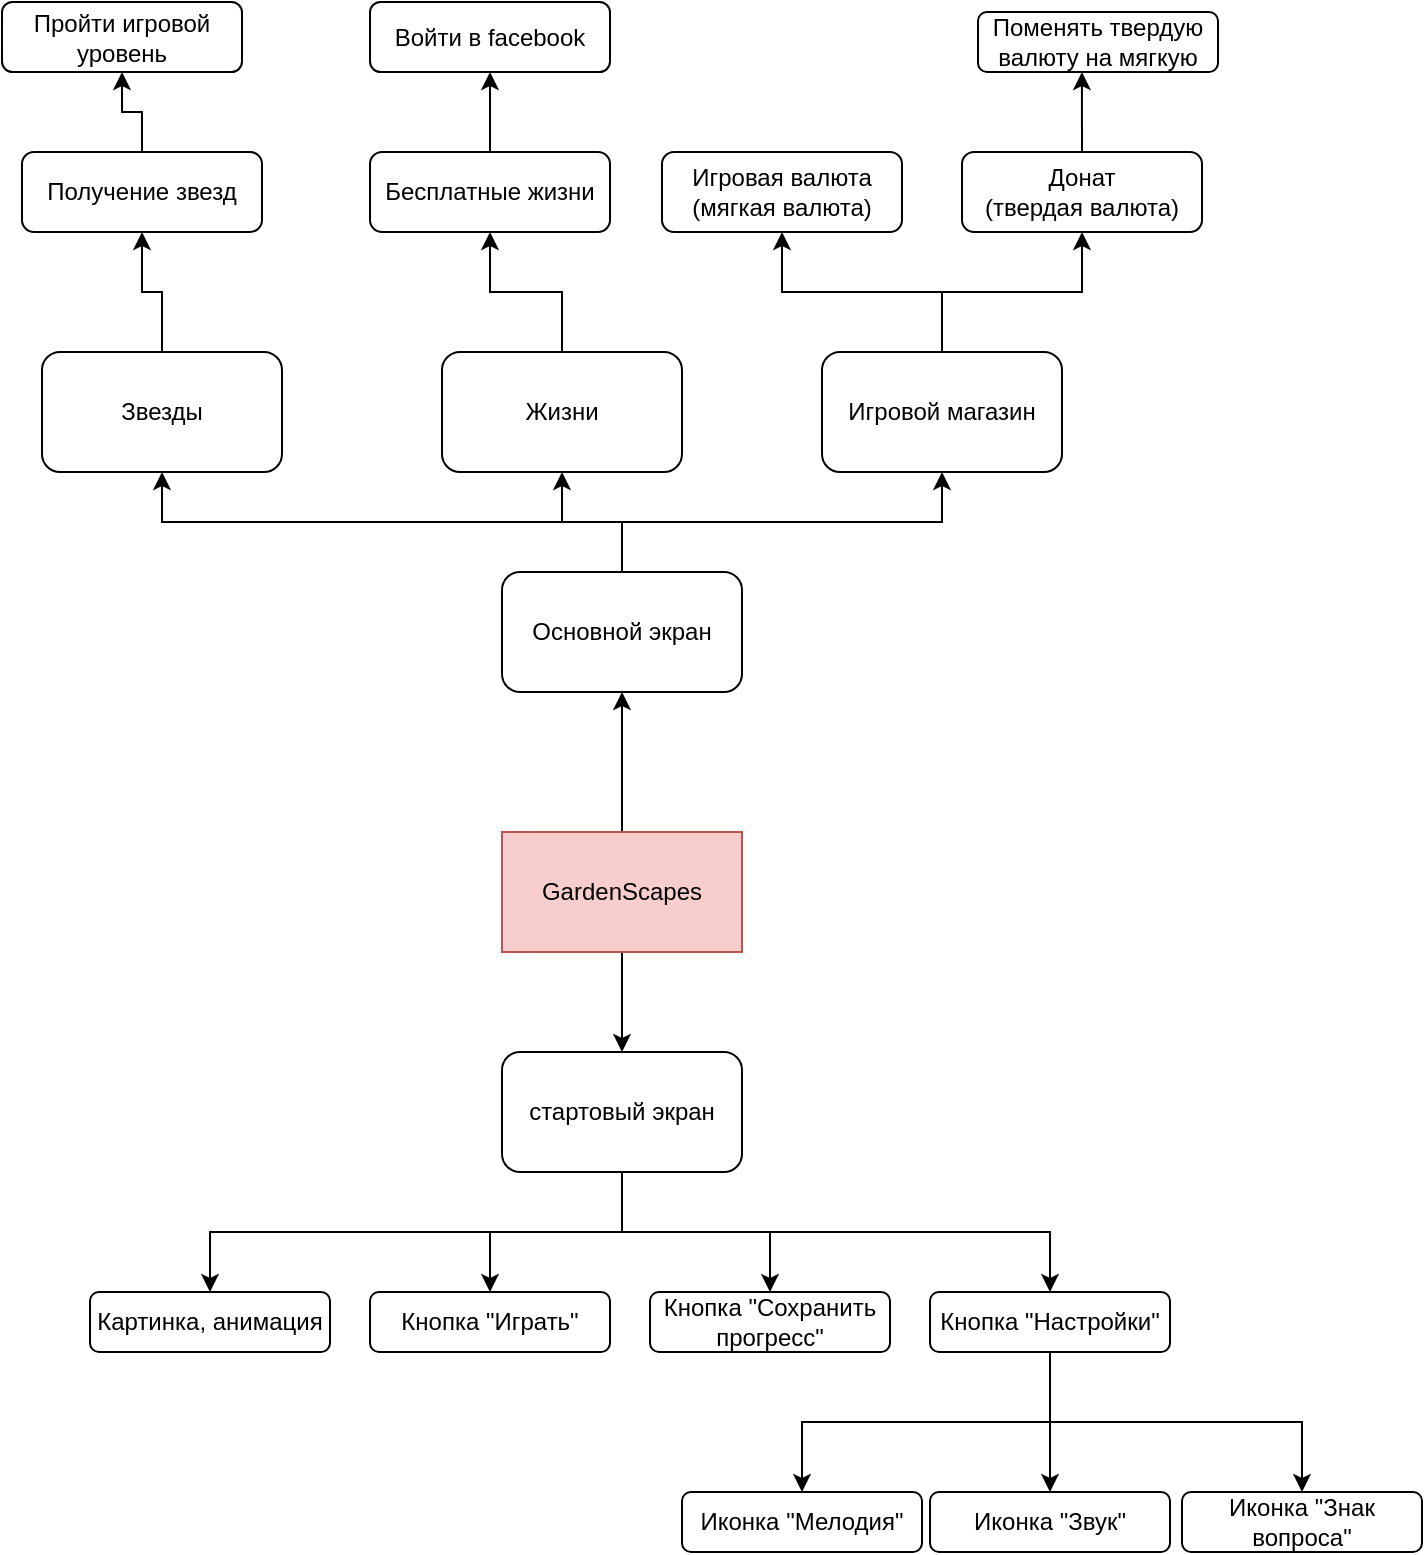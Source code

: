 <mxfile version="15.9.4" type="github">
  <diagram id="iWnDrWGRgJdqHLs7Uaia" name="Page-1">
    <mxGraphModel dx="1422" dy="1974" grid="1" gridSize="10" guides="1" tooltips="1" connect="1" arrows="1" fold="1" page="1" pageScale="1" pageWidth="827" pageHeight="1169" math="0" shadow="0">
      <root>
        <mxCell id="0" />
        <mxCell id="1" parent="0" />
        <mxCell id="uDBoIFG3QanEG0DTXgn--6" style="edgeStyle=orthogonalEdgeStyle;rounded=0;orthogonalLoop=1;jettySize=auto;html=1;exitX=0.5;exitY=1;exitDx=0;exitDy=0;" edge="1" parent="1" source="uDBoIFG3QanEG0DTXgn--1" target="uDBoIFG3QanEG0DTXgn--2">
          <mxGeometry relative="1" as="geometry" />
        </mxCell>
        <mxCell id="uDBoIFG3QanEG0DTXgn--21" style="edgeStyle=orthogonalEdgeStyle;rounded=0;orthogonalLoop=1;jettySize=auto;html=1;exitX=0.5;exitY=0;exitDx=0;exitDy=0;" edge="1" parent="1" source="uDBoIFG3QanEG0DTXgn--1" target="uDBoIFG3QanEG0DTXgn--18">
          <mxGeometry relative="1" as="geometry" />
        </mxCell>
        <mxCell id="uDBoIFG3QanEG0DTXgn--1" value="GardenScapes" style="rounded=0;whiteSpace=wrap;html=1;fillColor=#f8cecc;strokeColor=#b85450;" vertex="1" parent="1">
          <mxGeometry x="350" y="380" width="120" height="60" as="geometry" />
        </mxCell>
        <mxCell id="uDBoIFG3QanEG0DTXgn--7" style="edgeStyle=orthogonalEdgeStyle;rounded=0;orthogonalLoop=1;jettySize=auto;html=1;exitX=0.5;exitY=1;exitDx=0;exitDy=0;entryX=0.5;entryY=0;entryDx=0;entryDy=0;" edge="1" parent="1" source="uDBoIFG3QanEG0DTXgn--2" target="uDBoIFG3QanEG0DTXgn--3">
          <mxGeometry relative="1" as="geometry" />
        </mxCell>
        <mxCell id="uDBoIFG3QanEG0DTXgn--8" style="edgeStyle=orthogonalEdgeStyle;rounded=0;orthogonalLoop=1;jettySize=auto;html=1;exitX=0.5;exitY=1;exitDx=0;exitDy=0;" edge="1" parent="1" source="uDBoIFG3QanEG0DTXgn--2" target="uDBoIFG3QanEG0DTXgn--4">
          <mxGeometry relative="1" as="geometry" />
        </mxCell>
        <mxCell id="uDBoIFG3QanEG0DTXgn--9" style="edgeStyle=orthogonalEdgeStyle;rounded=0;orthogonalLoop=1;jettySize=auto;html=1;exitX=0.5;exitY=1;exitDx=0;exitDy=0;entryX=0.5;entryY=0;entryDx=0;entryDy=0;" edge="1" parent="1" source="uDBoIFG3QanEG0DTXgn--2" target="uDBoIFG3QanEG0DTXgn--5">
          <mxGeometry relative="1" as="geometry" />
        </mxCell>
        <mxCell id="uDBoIFG3QanEG0DTXgn--11" style="edgeStyle=orthogonalEdgeStyle;rounded=0;orthogonalLoop=1;jettySize=auto;html=1;exitX=0.5;exitY=1;exitDx=0;exitDy=0;entryX=0.5;entryY=0;entryDx=0;entryDy=0;" edge="1" parent="1" source="uDBoIFG3QanEG0DTXgn--2" target="uDBoIFG3QanEG0DTXgn--10">
          <mxGeometry relative="1" as="geometry" />
        </mxCell>
        <mxCell id="uDBoIFG3QanEG0DTXgn--2" value="стартовый экран" style="rounded=1;whiteSpace=wrap;html=1;" vertex="1" parent="1">
          <mxGeometry x="350" y="490" width="120" height="60" as="geometry" />
        </mxCell>
        <mxCell id="uDBoIFG3QanEG0DTXgn--3" value="Картинка, анимация&lt;br&gt;" style="rounded=1;whiteSpace=wrap;html=1;" vertex="1" parent="1">
          <mxGeometry x="144" y="610" width="120" height="30" as="geometry" />
        </mxCell>
        <mxCell id="uDBoIFG3QanEG0DTXgn--4" value="Кнопка &quot;Играть&quot;" style="rounded=1;whiteSpace=wrap;html=1;" vertex="1" parent="1">
          <mxGeometry x="284" y="610" width="120" height="30" as="geometry" />
        </mxCell>
        <mxCell id="uDBoIFG3QanEG0DTXgn--5" value="Кнопка &quot;Сохранить прогресс&quot;" style="rounded=1;whiteSpace=wrap;html=1;" vertex="1" parent="1">
          <mxGeometry x="424" y="610" width="120" height="30" as="geometry" />
        </mxCell>
        <mxCell id="uDBoIFG3QanEG0DTXgn--15" style="edgeStyle=orthogonalEdgeStyle;rounded=0;orthogonalLoop=1;jettySize=auto;html=1;exitX=0.5;exitY=1;exitDx=0;exitDy=0;" edge="1" parent="1" source="uDBoIFG3QanEG0DTXgn--10" target="uDBoIFG3QanEG0DTXgn--12">
          <mxGeometry relative="1" as="geometry" />
        </mxCell>
        <mxCell id="uDBoIFG3QanEG0DTXgn--16" style="edgeStyle=orthogonalEdgeStyle;rounded=0;orthogonalLoop=1;jettySize=auto;html=1;exitX=0.5;exitY=1;exitDx=0;exitDy=0;" edge="1" parent="1" source="uDBoIFG3QanEG0DTXgn--10" target="uDBoIFG3QanEG0DTXgn--14">
          <mxGeometry relative="1" as="geometry" />
        </mxCell>
        <mxCell id="uDBoIFG3QanEG0DTXgn--17" style="edgeStyle=orthogonalEdgeStyle;rounded=0;orthogonalLoop=1;jettySize=auto;html=1;exitX=0.5;exitY=1;exitDx=0;exitDy=0;" edge="1" parent="1" source="uDBoIFG3QanEG0DTXgn--10" target="uDBoIFG3QanEG0DTXgn--13">
          <mxGeometry relative="1" as="geometry" />
        </mxCell>
        <mxCell id="uDBoIFG3QanEG0DTXgn--10" value="Кнопка &quot;Настройки&quot;" style="rounded=1;whiteSpace=wrap;html=1;" vertex="1" parent="1">
          <mxGeometry x="564" y="610" width="120" height="30" as="geometry" />
        </mxCell>
        <mxCell id="uDBoIFG3QanEG0DTXgn--12" value="Иконка &quot;Мелодия&quot;" style="rounded=1;whiteSpace=wrap;html=1;" vertex="1" parent="1">
          <mxGeometry x="440" y="710" width="120" height="30" as="geometry" />
        </mxCell>
        <mxCell id="uDBoIFG3QanEG0DTXgn--13" value="Иконка &quot;Звук&quot;" style="rounded=1;whiteSpace=wrap;html=1;" vertex="1" parent="1">
          <mxGeometry x="564" y="710" width="120" height="30" as="geometry" />
        </mxCell>
        <mxCell id="uDBoIFG3QanEG0DTXgn--14" value="Иконка &quot;Знак вопроса&quot;" style="rounded=1;whiteSpace=wrap;html=1;" vertex="1" parent="1">
          <mxGeometry x="690" y="710" width="120" height="30" as="geometry" />
        </mxCell>
        <mxCell id="uDBoIFG3QanEG0DTXgn--22" style="edgeStyle=orthogonalEdgeStyle;rounded=0;orthogonalLoop=1;jettySize=auto;html=1;exitX=0.5;exitY=0;exitDx=0;exitDy=0;entryX=0.5;entryY=1;entryDx=0;entryDy=0;" edge="1" parent="1" source="uDBoIFG3QanEG0DTXgn--18" target="uDBoIFG3QanEG0DTXgn--20">
          <mxGeometry relative="1" as="geometry" />
        </mxCell>
        <mxCell id="uDBoIFG3QanEG0DTXgn--32" style="edgeStyle=orthogonalEdgeStyle;rounded=0;orthogonalLoop=1;jettySize=auto;html=1;exitX=0.5;exitY=0;exitDx=0;exitDy=0;entryX=0.5;entryY=1;entryDx=0;entryDy=0;" edge="1" parent="1" source="uDBoIFG3QanEG0DTXgn--18" target="uDBoIFG3QanEG0DTXgn--31">
          <mxGeometry relative="1" as="geometry" />
        </mxCell>
        <mxCell id="uDBoIFG3QanEG0DTXgn--41" style="edgeStyle=orthogonalEdgeStyle;rounded=0;orthogonalLoop=1;jettySize=auto;html=1;exitX=0.5;exitY=0;exitDx=0;exitDy=0;entryX=0.5;entryY=1;entryDx=0;entryDy=0;" edge="1" parent="1" source="uDBoIFG3QanEG0DTXgn--18" target="uDBoIFG3QanEG0DTXgn--40">
          <mxGeometry relative="1" as="geometry" />
        </mxCell>
        <mxCell id="uDBoIFG3QanEG0DTXgn--18" value="Основной экран" style="rounded=1;whiteSpace=wrap;html=1;" vertex="1" parent="1">
          <mxGeometry x="350" y="250" width="120" height="60" as="geometry" />
        </mxCell>
        <mxCell id="uDBoIFG3QanEG0DTXgn--25" style="edgeStyle=orthogonalEdgeStyle;rounded=0;orthogonalLoop=1;jettySize=auto;html=1;exitX=0.5;exitY=0;exitDx=0;exitDy=0;entryX=0.5;entryY=1;entryDx=0;entryDy=0;" edge="1" parent="1" source="uDBoIFG3QanEG0DTXgn--20" target="uDBoIFG3QanEG0DTXgn--23">
          <mxGeometry relative="1" as="geometry" />
        </mxCell>
        <mxCell id="uDBoIFG3QanEG0DTXgn--26" style="edgeStyle=orthogonalEdgeStyle;rounded=0;orthogonalLoop=1;jettySize=auto;html=1;exitX=0.5;exitY=0;exitDx=0;exitDy=0;entryX=0.5;entryY=1;entryDx=0;entryDy=0;" edge="1" parent="1" source="uDBoIFG3QanEG0DTXgn--20" target="uDBoIFG3QanEG0DTXgn--24">
          <mxGeometry relative="1" as="geometry" />
        </mxCell>
        <mxCell id="uDBoIFG3QanEG0DTXgn--20" value="Игровой магазин" style="rounded=1;whiteSpace=wrap;html=1;" vertex="1" parent="1">
          <mxGeometry x="510" y="140" width="120" height="60" as="geometry" />
        </mxCell>
        <mxCell id="uDBoIFG3QanEG0DTXgn--23" value="Игровая валюта&lt;br&gt;(мягкая валюта)" style="rounded=1;whiteSpace=wrap;html=1;" vertex="1" parent="1">
          <mxGeometry x="430" y="40" width="120" height="40" as="geometry" />
        </mxCell>
        <mxCell id="uDBoIFG3QanEG0DTXgn--30" style="edgeStyle=orthogonalEdgeStyle;rounded=0;orthogonalLoop=1;jettySize=auto;html=1;exitX=0.5;exitY=0;exitDx=0;exitDy=0;entryX=0.433;entryY=1;entryDx=0;entryDy=0;entryPerimeter=0;" edge="1" parent="1" source="uDBoIFG3QanEG0DTXgn--24" target="uDBoIFG3QanEG0DTXgn--27">
          <mxGeometry relative="1" as="geometry" />
        </mxCell>
        <mxCell id="uDBoIFG3QanEG0DTXgn--24" value="Донат &lt;br&gt;(твердая валюта)" style="rounded=1;whiteSpace=wrap;html=1;" vertex="1" parent="1">
          <mxGeometry x="580" y="40" width="120" height="40" as="geometry" />
        </mxCell>
        <mxCell id="uDBoIFG3QanEG0DTXgn--27" value="Поменять твердую валюту на мягкую" style="rounded=1;whiteSpace=wrap;html=1;" vertex="1" parent="1">
          <mxGeometry x="588" y="-30" width="120" height="30" as="geometry" />
        </mxCell>
        <mxCell id="uDBoIFG3QanEG0DTXgn--35" style="edgeStyle=orthogonalEdgeStyle;rounded=0;orthogonalLoop=1;jettySize=auto;html=1;exitX=0.5;exitY=0;exitDx=0;exitDy=0;entryX=0.5;entryY=1;entryDx=0;entryDy=0;" edge="1" parent="1" source="uDBoIFG3QanEG0DTXgn--31" target="uDBoIFG3QanEG0DTXgn--34">
          <mxGeometry relative="1" as="geometry" />
        </mxCell>
        <mxCell id="uDBoIFG3QanEG0DTXgn--31" value="Жизни" style="rounded=1;whiteSpace=wrap;html=1;" vertex="1" parent="1">
          <mxGeometry x="320" y="140" width="120" height="60" as="geometry" />
        </mxCell>
        <mxCell id="uDBoIFG3QanEG0DTXgn--37" style="edgeStyle=orthogonalEdgeStyle;rounded=0;orthogonalLoop=1;jettySize=auto;html=1;exitX=0.5;exitY=0;exitDx=0;exitDy=0;entryX=0.5;entryY=1;entryDx=0;entryDy=0;" edge="1" parent="1" source="uDBoIFG3QanEG0DTXgn--34" target="uDBoIFG3QanEG0DTXgn--36">
          <mxGeometry relative="1" as="geometry" />
        </mxCell>
        <mxCell id="uDBoIFG3QanEG0DTXgn--34" value="Бесплатные жизни" style="rounded=1;whiteSpace=wrap;html=1;" vertex="1" parent="1">
          <mxGeometry x="284" y="40" width="120" height="40" as="geometry" />
        </mxCell>
        <mxCell id="uDBoIFG3QanEG0DTXgn--36" value="Войти в facebook" style="rounded=1;whiteSpace=wrap;html=1;" vertex="1" parent="1">
          <mxGeometry x="284" y="-35" width="120" height="35" as="geometry" />
        </mxCell>
        <mxCell id="uDBoIFG3QanEG0DTXgn--44" style="edgeStyle=orthogonalEdgeStyle;rounded=0;orthogonalLoop=1;jettySize=auto;html=1;exitX=0.5;exitY=0;exitDx=0;exitDy=0;entryX=0.5;entryY=1;entryDx=0;entryDy=0;" edge="1" parent="1" source="uDBoIFG3QanEG0DTXgn--40" target="uDBoIFG3QanEG0DTXgn--42">
          <mxGeometry relative="1" as="geometry" />
        </mxCell>
        <mxCell id="uDBoIFG3QanEG0DTXgn--40" value="Звезды" style="rounded=1;whiteSpace=wrap;html=1;" vertex="1" parent="1">
          <mxGeometry x="120" y="140" width="120" height="60" as="geometry" />
        </mxCell>
        <mxCell id="uDBoIFG3QanEG0DTXgn--45" style="edgeStyle=orthogonalEdgeStyle;rounded=0;orthogonalLoop=1;jettySize=auto;html=1;exitX=0.5;exitY=0;exitDx=0;exitDy=0;entryX=0.5;entryY=1;entryDx=0;entryDy=0;" edge="1" parent="1" source="uDBoIFG3QanEG0DTXgn--42" target="uDBoIFG3QanEG0DTXgn--43">
          <mxGeometry relative="1" as="geometry" />
        </mxCell>
        <mxCell id="uDBoIFG3QanEG0DTXgn--42" value="Получение звезд" style="rounded=1;whiteSpace=wrap;html=1;" vertex="1" parent="1">
          <mxGeometry x="110" y="40" width="120" height="40" as="geometry" />
        </mxCell>
        <mxCell id="uDBoIFG3QanEG0DTXgn--43" value="Пройти игровой уровень" style="rounded=1;whiteSpace=wrap;html=1;" vertex="1" parent="1">
          <mxGeometry x="100" y="-35" width="120" height="35" as="geometry" />
        </mxCell>
      </root>
    </mxGraphModel>
  </diagram>
</mxfile>
